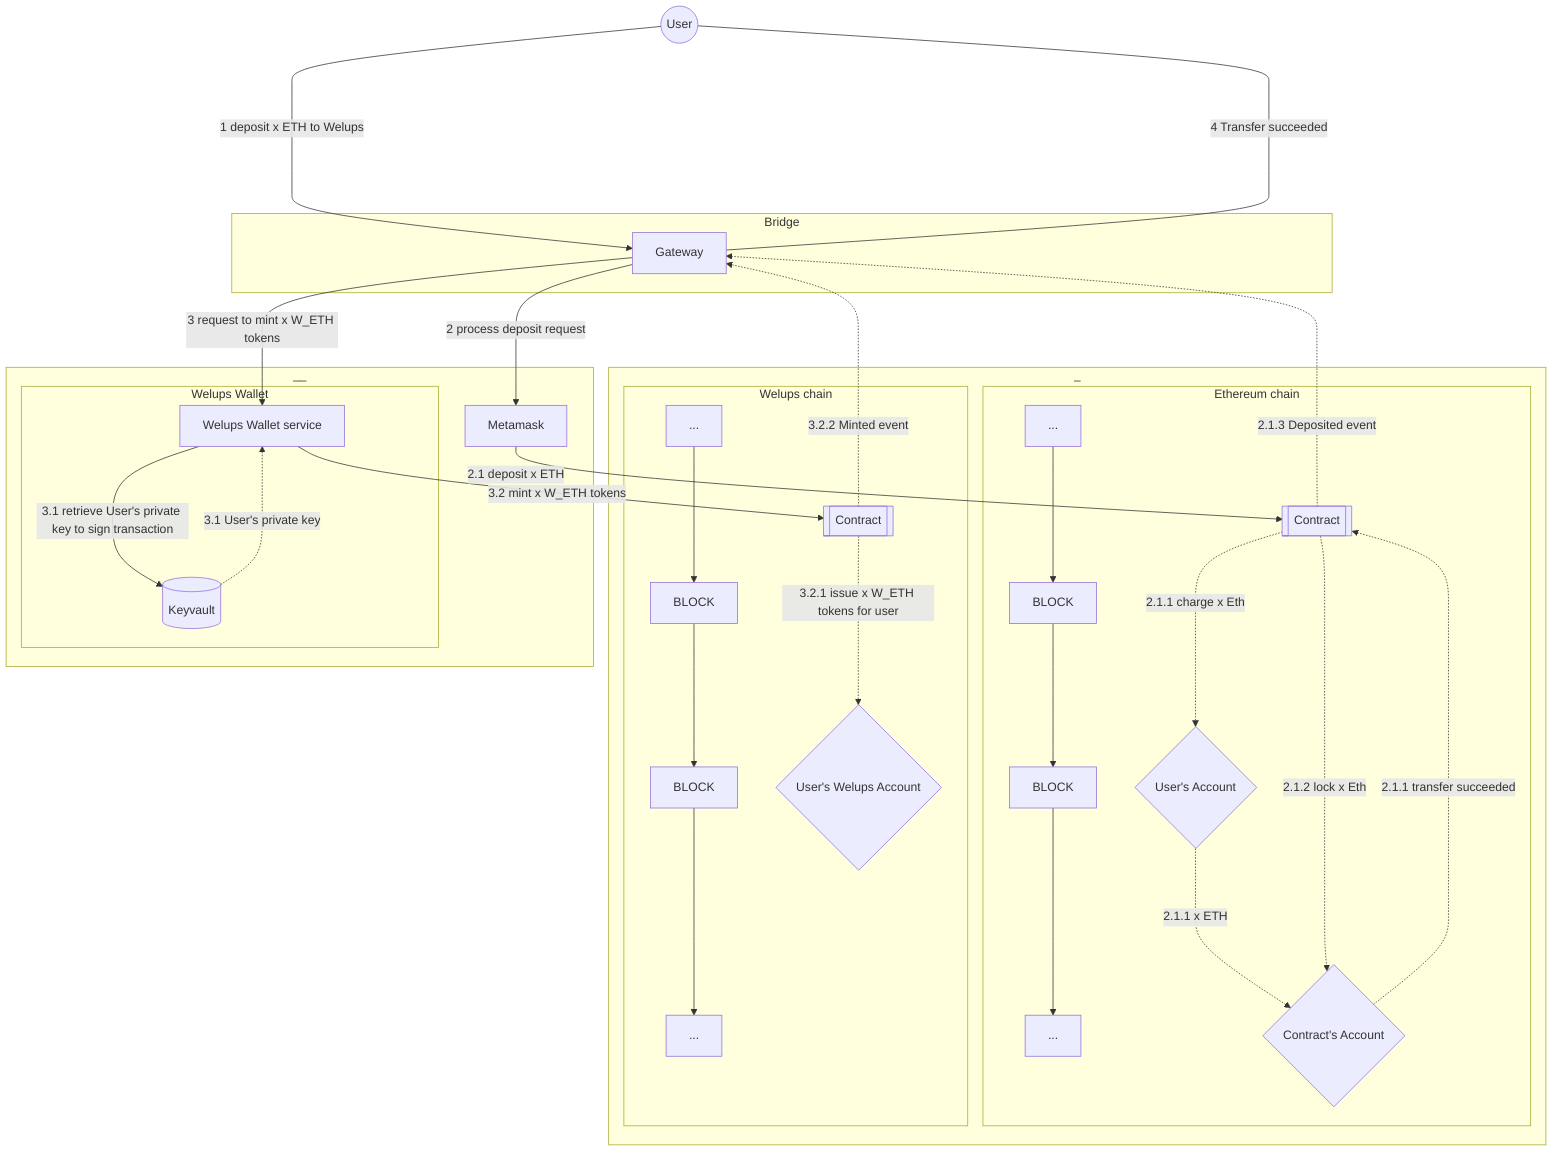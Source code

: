 graph TD
    User((User))
    subgraph BRD [Bridge]

    G[Gateway]

    end
    subgraph _

    subgraph ETH [Ethereum chain]
     Head1[...]--->A1[BLOCK]-->B1[BLOCK]--->Tail1[...]
     C1[[Contract]]
     W1{User's Account}
     W2{Contract's Account}
    end

    subgraph WEL [Welups chain]
     Head2[...]--->A2[BLOCK]-->B2[BLOCK]--->Tail2[...]
     C2[[Contract]]
     W3{User's Welups Account}
    end
    end
    subgraph __
     MM[Metamask]
     subgraph WWS[Welups Wallet]
       WW[Welups Wallet service]
       DB[(Keyvault)]
     end
    end


User-----> |1 deposit x ETH to Welups|G
G -- 2 process deposit request --> MM
MM-- 2.1 deposit x ETH -->C1
C1-..->|2.1.1 charge x Eth|W1
W1-..->|2.1.1 x ETH|W2
W2-..->|2.1.1 transfer succeeded|C1
C1-..->|2.1.2 lock x Eth|W2
C1-..->|2.1.3 Deposited event|G

G-- 3 request to mint x W_ETH tokens --> WW
WW-- 3.1 retrieve User's private key to sign transaction --> DB
DB-..->|3.1 User's private key| WW
WW-- 3.2 mint x W_ETH tokens --> C2
C2-..->|3.2.1 issue x W_ETH tokens for user| W3
C2-..->|3.2.2 Minted event|G
User<----|4 Transfer succeeded|G